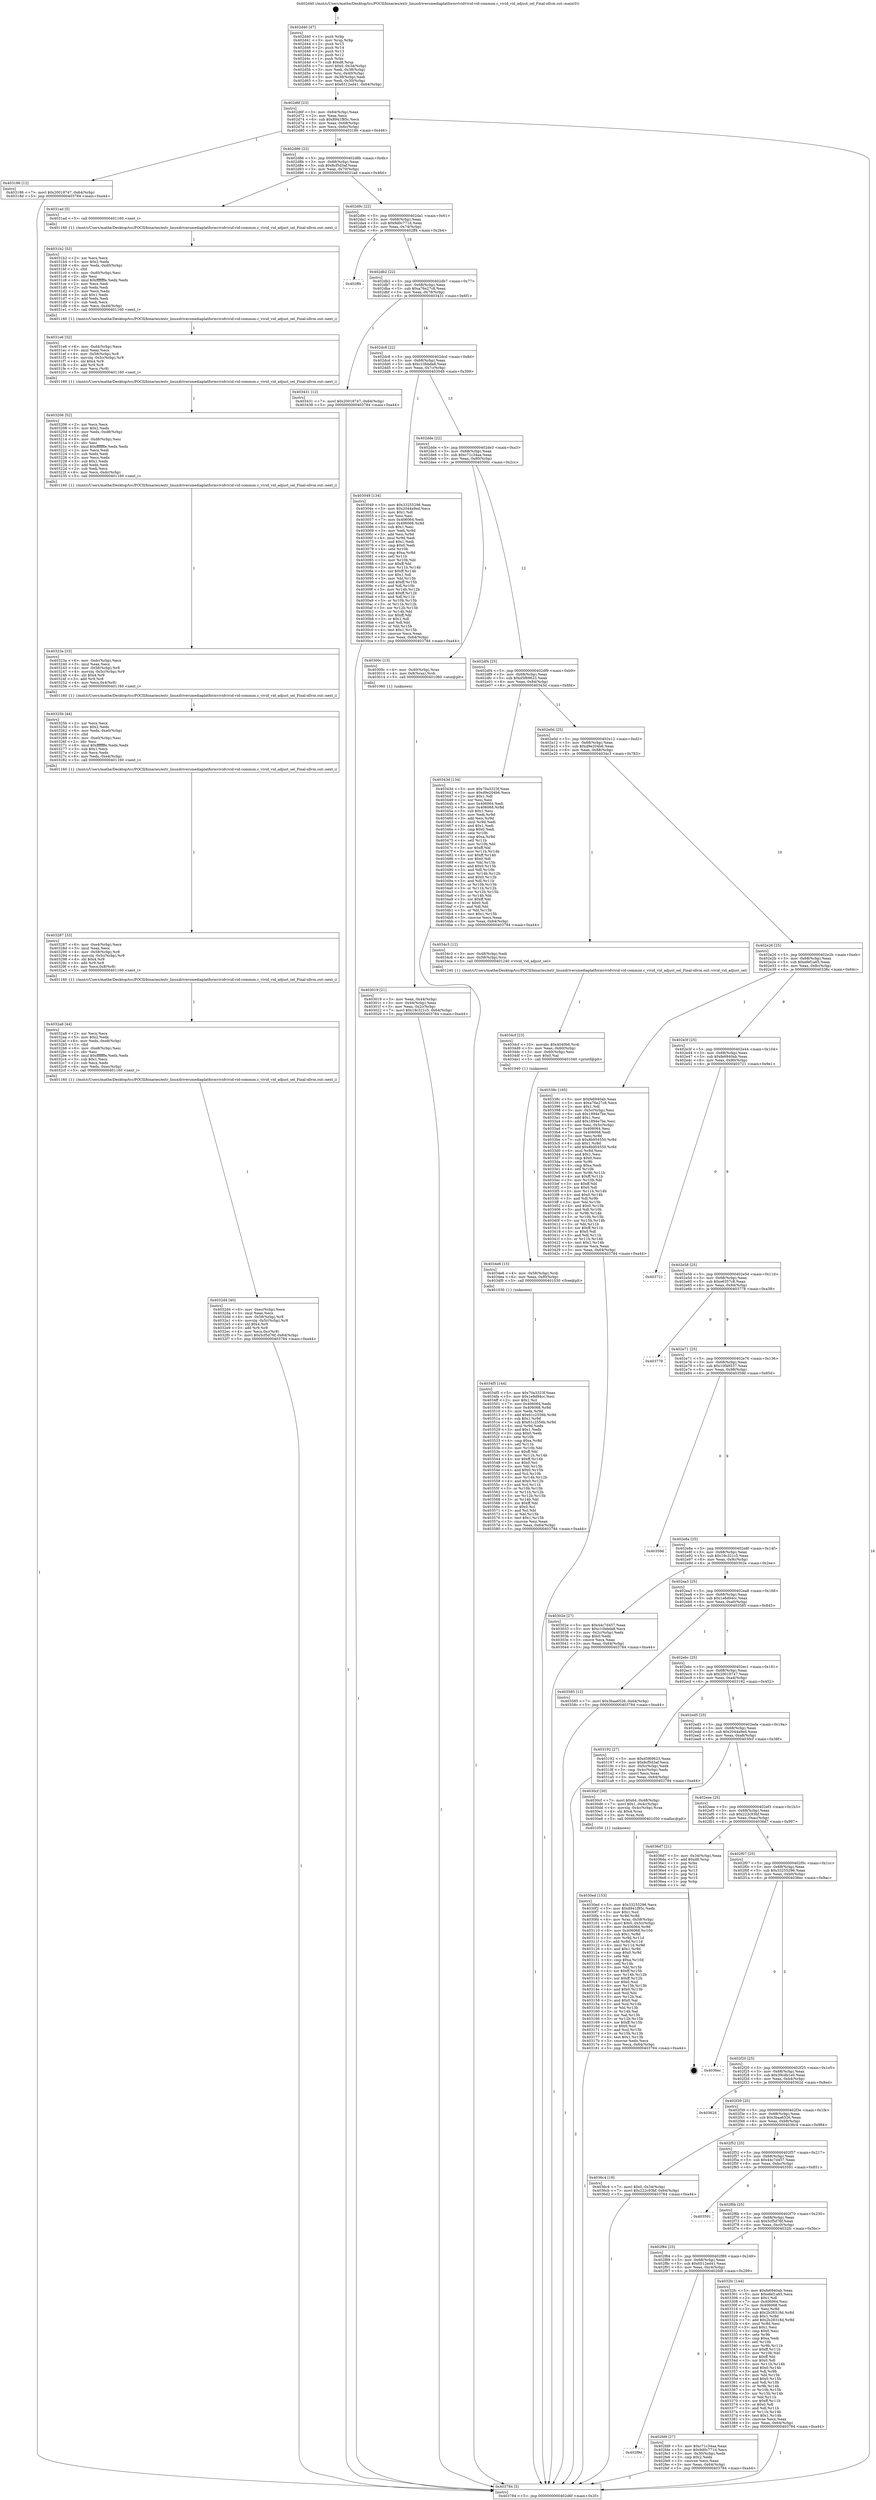 digraph "0x402d40" {
  label = "0x402d40 (/mnt/c/Users/mathe/Desktop/tcc/POCII/binaries/extr_linuxdriversmediaplatformvividvivid-vid-common.c_vivid_vid_adjust_sel_Final-ollvm.out::main(0))"
  labelloc = "t"
  node[shape=record]

  Entry [label="",width=0.3,height=0.3,shape=circle,fillcolor=black,style=filled]
  "0x402d6f" [label="{
     0x402d6f [23]\l
     | [instrs]\l
     &nbsp;&nbsp;0x402d6f \<+3\>: mov -0x64(%rbp),%eax\l
     &nbsp;&nbsp;0x402d72 \<+2\>: mov %eax,%ecx\l
     &nbsp;&nbsp;0x402d74 \<+6\>: sub $0x8941f85c,%ecx\l
     &nbsp;&nbsp;0x402d7a \<+3\>: mov %eax,-0x68(%rbp)\l
     &nbsp;&nbsp;0x402d7d \<+3\>: mov %ecx,-0x6c(%rbp)\l
     &nbsp;&nbsp;0x402d80 \<+6\>: je 0000000000403186 \<main+0x446\>\l
  }"]
  "0x403186" [label="{
     0x403186 [12]\l
     | [instrs]\l
     &nbsp;&nbsp;0x403186 \<+7\>: movl $0x20018747,-0x64(%rbp)\l
     &nbsp;&nbsp;0x40318d \<+5\>: jmp 0000000000403784 \<main+0xa44\>\l
  }"]
  "0x402d86" [label="{
     0x402d86 [22]\l
     | [instrs]\l
     &nbsp;&nbsp;0x402d86 \<+5\>: jmp 0000000000402d8b \<main+0x4b\>\l
     &nbsp;&nbsp;0x402d8b \<+3\>: mov -0x68(%rbp),%eax\l
     &nbsp;&nbsp;0x402d8e \<+5\>: sub $0x8cf5d3af,%eax\l
     &nbsp;&nbsp;0x402d93 \<+3\>: mov %eax,-0x70(%rbp)\l
     &nbsp;&nbsp;0x402d96 \<+6\>: je 00000000004031ad \<main+0x46d\>\l
  }"]
  Exit [label="",width=0.3,height=0.3,shape=circle,fillcolor=black,style=filled,peripheries=2]
  "0x4031ad" [label="{
     0x4031ad [5]\l
     | [instrs]\l
     &nbsp;&nbsp;0x4031ad \<+5\>: call 0000000000401160 \<next_i\>\l
     | [calls]\l
     &nbsp;&nbsp;0x401160 \{1\} (/mnt/c/Users/mathe/Desktop/tcc/POCII/binaries/extr_linuxdriversmediaplatformvividvivid-vid-common.c_vivid_vid_adjust_sel_Final-ollvm.out::next_i)\l
  }"]
  "0x402d9c" [label="{
     0x402d9c [22]\l
     | [instrs]\l
     &nbsp;&nbsp;0x402d9c \<+5\>: jmp 0000000000402da1 \<main+0x61\>\l
     &nbsp;&nbsp;0x402da1 \<+3\>: mov -0x68(%rbp),%eax\l
     &nbsp;&nbsp;0x402da4 \<+5\>: sub $0x9d0c771d,%eax\l
     &nbsp;&nbsp;0x402da9 \<+3\>: mov %eax,-0x74(%rbp)\l
     &nbsp;&nbsp;0x402dac \<+6\>: je 0000000000402ff4 \<main+0x2b4\>\l
  }"]
  "0x4034f5" [label="{
     0x4034f5 [144]\l
     | [instrs]\l
     &nbsp;&nbsp;0x4034f5 \<+5\>: mov $0x70a3323f,%eax\l
     &nbsp;&nbsp;0x4034fa \<+5\>: mov $0x1e8d94cc,%esi\l
     &nbsp;&nbsp;0x4034ff \<+2\>: mov $0x1,%cl\l
     &nbsp;&nbsp;0x403501 \<+7\>: mov 0x406064,%edx\l
     &nbsp;&nbsp;0x403508 \<+8\>: mov 0x406068,%r8d\l
     &nbsp;&nbsp;0x403510 \<+3\>: mov %edx,%r9d\l
     &nbsp;&nbsp;0x403513 \<+7\>: add $0x61c2556b,%r9d\l
     &nbsp;&nbsp;0x40351a \<+4\>: sub $0x1,%r9d\l
     &nbsp;&nbsp;0x40351e \<+7\>: sub $0x61c2556b,%r9d\l
     &nbsp;&nbsp;0x403525 \<+4\>: imul %r9d,%edx\l
     &nbsp;&nbsp;0x403529 \<+3\>: and $0x1,%edx\l
     &nbsp;&nbsp;0x40352c \<+3\>: cmp $0x0,%edx\l
     &nbsp;&nbsp;0x40352f \<+4\>: sete %r10b\l
     &nbsp;&nbsp;0x403533 \<+4\>: cmp $0xa,%r8d\l
     &nbsp;&nbsp;0x403537 \<+4\>: setl %r11b\l
     &nbsp;&nbsp;0x40353b \<+3\>: mov %r10b,%bl\l
     &nbsp;&nbsp;0x40353e \<+3\>: xor $0xff,%bl\l
     &nbsp;&nbsp;0x403541 \<+3\>: mov %r11b,%r14b\l
     &nbsp;&nbsp;0x403544 \<+4\>: xor $0xff,%r14b\l
     &nbsp;&nbsp;0x403548 \<+3\>: xor $0x0,%cl\l
     &nbsp;&nbsp;0x40354b \<+3\>: mov %bl,%r15b\l
     &nbsp;&nbsp;0x40354e \<+4\>: and $0x0,%r15b\l
     &nbsp;&nbsp;0x403552 \<+3\>: and %cl,%r10b\l
     &nbsp;&nbsp;0x403555 \<+3\>: mov %r14b,%r12b\l
     &nbsp;&nbsp;0x403558 \<+4\>: and $0x0,%r12b\l
     &nbsp;&nbsp;0x40355c \<+3\>: and %cl,%r11b\l
     &nbsp;&nbsp;0x40355f \<+3\>: or %r10b,%r15b\l
     &nbsp;&nbsp;0x403562 \<+3\>: or %r11b,%r12b\l
     &nbsp;&nbsp;0x403565 \<+3\>: xor %r12b,%r15b\l
     &nbsp;&nbsp;0x403568 \<+3\>: or %r14b,%bl\l
     &nbsp;&nbsp;0x40356b \<+3\>: xor $0xff,%bl\l
     &nbsp;&nbsp;0x40356e \<+3\>: or $0x0,%cl\l
     &nbsp;&nbsp;0x403571 \<+2\>: and %cl,%bl\l
     &nbsp;&nbsp;0x403573 \<+3\>: or %bl,%r15b\l
     &nbsp;&nbsp;0x403576 \<+4\>: test $0x1,%r15b\l
     &nbsp;&nbsp;0x40357a \<+3\>: cmovne %esi,%eax\l
     &nbsp;&nbsp;0x40357d \<+3\>: mov %eax,-0x64(%rbp)\l
     &nbsp;&nbsp;0x403580 \<+5\>: jmp 0000000000403784 \<main+0xa44\>\l
  }"]
  "0x402ff4" [label="{
     0x402ff4\l
  }", style=dashed]
  "0x402db2" [label="{
     0x402db2 [22]\l
     | [instrs]\l
     &nbsp;&nbsp;0x402db2 \<+5\>: jmp 0000000000402db7 \<main+0x77\>\l
     &nbsp;&nbsp;0x402db7 \<+3\>: mov -0x68(%rbp),%eax\l
     &nbsp;&nbsp;0x402dba \<+5\>: sub $0xa76e27c8,%eax\l
     &nbsp;&nbsp;0x402dbf \<+3\>: mov %eax,-0x78(%rbp)\l
     &nbsp;&nbsp;0x402dc2 \<+6\>: je 0000000000403431 \<main+0x6f1\>\l
  }"]
  "0x4034e6" [label="{
     0x4034e6 [15]\l
     | [instrs]\l
     &nbsp;&nbsp;0x4034e6 \<+4\>: mov -0x58(%rbp),%rdi\l
     &nbsp;&nbsp;0x4034ea \<+6\>: mov %eax,-0xf0(%rbp)\l
     &nbsp;&nbsp;0x4034f0 \<+5\>: call 0000000000401030 \<free@plt\>\l
     | [calls]\l
     &nbsp;&nbsp;0x401030 \{1\} (unknown)\l
  }"]
  "0x403431" [label="{
     0x403431 [12]\l
     | [instrs]\l
     &nbsp;&nbsp;0x403431 \<+7\>: movl $0x20018747,-0x64(%rbp)\l
     &nbsp;&nbsp;0x403438 \<+5\>: jmp 0000000000403784 \<main+0xa44\>\l
  }"]
  "0x402dc8" [label="{
     0x402dc8 [22]\l
     | [instrs]\l
     &nbsp;&nbsp;0x402dc8 \<+5\>: jmp 0000000000402dcd \<main+0x8d\>\l
     &nbsp;&nbsp;0x402dcd \<+3\>: mov -0x68(%rbp),%eax\l
     &nbsp;&nbsp;0x402dd0 \<+5\>: sub $0xc10bbda8,%eax\l
     &nbsp;&nbsp;0x402dd5 \<+3\>: mov %eax,-0x7c(%rbp)\l
     &nbsp;&nbsp;0x402dd8 \<+6\>: je 0000000000403049 \<main+0x309\>\l
  }"]
  "0x4034cf" [label="{
     0x4034cf [23]\l
     | [instrs]\l
     &nbsp;&nbsp;0x4034cf \<+10\>: movabs $0x4040b6,%rdi\l
     &nbsp;&nbsp;0x4034d9 \<+3\>: mov %eax,-0x60(%rbp)\l
     &nbsp;&nbsp;0x4034dc \<+3\>: mov -0x60(%rbp),%esi\l
     &nbsp;&nbsp;0x4034df \<+2\>: mov $0x0,%al\l
     &nbsp;&nbsp;0x4034e1 \<+5\>: call 0000000000401040 \<printf@plt\>\l
     | [calls]\l
     &nbsp;&nbsp;0x401040 \{1\} (unknown)\l
  }"]
  "0x403049" [label="{
     0x403049 [134]\l
     | [instrs]\l
     &nbsp;&nbsp;0x403049 \<+5\>: mov $0x33255296,%eax\l
     &nbsp;&nbsp;0x40304e \<+5\>: mov $0x2044a9ed,%ecx\l
     &nbsp;&nbsp;0x403053 \<+2\>: mov $0x1,%dl\l
     &nbsp;&nbsp;0x403055 \<+2\>: xor %esi,%esi\l
     &nbsp;&nbsp;0x403057 \<+7\>: mov 0x406064,%edi\l
     &nbsp;&nbsp;0x40305e \<+8\>: mov 0x406068,%r8d\l
     &nbsp;&nbsp;0x403066 \<+3\>: sub $0x1,%esi\l
     &nbsp;&nbsp;0x403069 \<+3\>: mov %edi,%r9d\l
     &nbsp;&nbsp;0x40306c \<+3\>: add %esi,%r9d\l
     &nbsp;&nbsp;0x40306f \<+4\>: imul %r9d,%edi\l
     &nbsp;&nbsp;0x403073 \<+3\>: and $0x1,%edi\l
     &nbsp;&nbsp;0x403076 \<+3\>: cmp $0x0,%edi\l
     &nbsp;&nbsp;0x403079 \<+4\>: sete %r10b\l
     &nbsp;&nbsp;0x40307d \<+4\>: cmp $0xa,%r8d\l
     &nbsp;&nbsp;0x403081 \<+4\>: setl %r11b\l
     &nbsp;&nbsp;0x403085 \<+3\>: mov %r10b,%bl\l
     &nbsp;&nbsp;0x403088 \<+3\>: xor $0xff,%bl\l
     &nbsp;&nbsp;0x40308b \<+3\>: mov %r11b,%r14b\l
     &nbsp;&nbsp;0x40308e \<+4\>: xor $0xff,%r14b\l
     &nbsp;&nbsp;0x403092 \<+3\>: xor $0x1,%dl\l
     &nbsp;&nbsp;0x403095 \<+3\>: mov %bl,%r15b\l
     &nbsp;&nbsp;0x403098 \<+4\>: and $0xff,%r15b\l
     &nbsp;&nbsp;0x40309c \<+3\>: and %dl,%r10b\l
     &nbsp;&nbsp;0x40309f \<+3\>: mov %r14b,%r12b\l
     &nbsp;&nbsp;0x4030a2 \<+4\>: and $0xff,%r12b\l
     &nbsp;&nbsp;0x4030a6 \<+3\>: and %dl,%r11b\l
     &nbsp;&nbsp;0x4030a9 \<+3\>: or %r10b,%r15b\l
     &nbsp;&nbsp;0x4030ac \<+3\>: or %r11b,%r12b\l
     &nbsp;&nbsp;0x4030af \<+3\>: xor %r12b,%r15b\l
     &nbsp;&nbsp;0x4030b2 \<+3\>: or %r14b,%bl\l
     &nbsp;&nbsp;0x4030b5 \<+3\>: xor $0xff,%bl\l
     &nbsp;&nbsp;0x4030b8 \<+3\>: or $0x1,%dl\l
     &nbsp;&nbsp;0x4030bb \<+2\>: and %dl,%bl\l
     &nbsp;&nbsp;0x4030bd \<+3\>: or %bl,%r15b\l
     &nbsp;&nbsp;0x4030c0 \<+4\>: test $0x1,%r15b\l
     &nbsp;&nbsp;0x4030c4 \<+3\>: cmovne %ecx,%eax\l
     &nbsp;&nbsp;0x4030c7 \<+3\>: mov %eax,-0x64(%rbp)\l
     &nbsp;&nbsp;0x4030ca \<+5\>: jmp 0000000000403784 \<main+0xa44\>\l
  }"]
  "0x402dde" [label="{
     0x402dde [22]\l
     | [instrs]\l
     &nbsp;&nbsp;0x402dde \<+5\>: jmp 0000000000402de3 \<main+0xa3\>\l
     &nbsp;&nbsp;0x402de3 \<+3\>: mov -0x68(%rbp),%eax\l
     &nbsp;&nbsp;0x402de6 \<+5\>: sub $0xc71c34aa,%eax\l
     &nbsp;&nbsp;0x402deb \<+3\>: mov %eax,-0x80(%rbp)\l
     &nbsp;&nbsp;0x402dee \<+6\>: je 000000000040300c \<main+0x2cc\>\l
  }"]
  "0x4032d4" [label="{
     0x4032d4 [40]\l
     | [instrs]\l
     &nbsp;&nbsp;0x4032d4 \<+6\>: mov -0xec(%rbp),%ecx\l
     &nbsp;&nbsp;0x4032da \<+3\>: imul %eax,%ecx\l
     &nbsp;&nbsp;0x4032dd \<+4\>: mov -0x58(%rbp),%r8\l
     &nbsp;&nbsp;0x4032e1 \<+4\>: movslq -0x5c(%rbp),%r9\l
     &nbsp;&nbsp;0x4032e5 \<+4\>: shl $0x4,%r9\l
     &nbsp;&nbsp;0x4032e9 \<+3\>: add %r9,%r8\l
     &nbsp;&nbsp;0x4032ec \<+4\>: mov %ecx,0xc(%r8)\l
     &nbsp;&nbsp;0x4032f0 \<+7\>: movl $0x5cf5d76f,-0x64(%rbp)\l
     &nbsp;&nbsp;0x4032f7 \<+5\>: jmp 0000000000403784 \<main+0xa44\>\l
  }"]
  "0x40300c" [label="{
     0x40300c [13]\l
     | [instrs]\l
     &nbsp;&nbsp;0x40300c \<+4\>: mov -0x40(%rbp),%rax\l
     &nbsp;&nbsp;0x403010 \<+4\>: mov 0x8(%rax),%rdi\l
     &nbsp;&nbsp;0x403014 \<+5\>: call 0000000000401060 \<atoi@plt\>\l
     | [calls]\l
     &nbsp;&nbsp;0x401060 \{1\} (unknown)\l
  }"]
  "0x402df4" [label="{
     0x402df4 [25]\l
     | [instrs]\l
     &nbsp;&nbsp;0x402df4 \<+5\>: jmp 0000000000402df9 \<main+0xb9\>\l
     &nbsp;&nbsp;0x402df9 \<+3\>: mov -0x68(%rbp),%eax\l
     &nbsp;&nbsp;0x402dfc \<+5\>: sub $0xd5f69623,%eax\l
     &nbsp;&nbsp;0x402e01 \<+6\>: mov %eax,-0x84(%rbp)\l
     &nbsp;&nbsp;0x402e07 \<+6\>: je 000000000040343d \<main+0x6fd\>\l
  }"]
  "0x4032a8" [label="{
     0x4032a8 [44]\l
     | [instrs]\l
     &nbsp;&nbsp;0x4032a8 \<+2\>: xor %ecx,%ecx\l
     &nbsp;&nbsp;0x4032aa \<+5\>: mov $0x2,%edx\l
     &nbsp;&nbsp;0x4032af \<+6\>: mov %edx,-0xe8(%rbp)\l
     &nbsp;&nbsp;0x4032b5 \<+1\>: cltd\l
     &nbsp;&nbsp;0x4032b6 \<+6\>: mov -0xe8(%rbp),%esi\l
     &nbsp;&nbsp;0x4032bc \<+2\>: idiv %esi\l
     &nbsp;&nbsp;0x4032be \<+6\>: imul $0xfffffffe,%edx,%edx\l
     &nbsp;&nbsp;0x4032c4 \<+3\>: sub $0x1,%ecx\l
     &nbsp;&nbsp;0x4032c7 \<+2\>: sub %ecx,%edx\l
     &nbsp;&nbsp;0x4032c9 \<+6\>: mov %edx,-0xec(%rbp)\l
     &nbsp;&nbsp;0x4032cf \<+5\>: call 0000000000401160 \<next_i\>\l
     | [calls]\l
     &nbsp;&nbsp;0x401160 \{1\} (/mnt/c/Users/mathe/Desktop/tcc/POCII/binaries/extr_linuxdriversmediaplatformvividvivid-vid-common.c_vivid_vid_adjust_sel_Final-ollvm.out::next_i)\l
  }"]
  "0x40343d" [label="{
     0x40343d [134]\l
     | [instrs]\l
     &nbsp;&nbsp;0x40343d \<+5\>: mov $0x70a3323f,%eax\l
     &nbsp;&nbsp;0x403442 \<+5\>: mov $0xd9e204b6,%ecx\l
     &nbsp;&nbsp;0x403447 \<+2\>: mov $0x1,%dl\l
     &nbsp;&nbsp;0x403449 \<+2\>: xor %esi,%esi\l
     &nbsp;&nbsp;0x40344b \<+7\>: mov 0x406064,%edi\l
     &nbsp;&nbsp;0x403452 \<+8\>: mov 0x406068,%r8d\l
     &nbsp;&nbsp;0x40345a \<+3\>: sub $0x1,%esi\l
     &nbsp;&nbsp;0x40345d \<+3\>: mov %edi,%r9d\l
     &nbsp;&nbsp;0x403460 \<+3\>: add %esi,%r9d\l
     &nbsp;&nbsp;0x403463 \<+4\>: imul %r9d,%edi\l
     &nbsp;&nbsp;0x403467 \<+3\>: and $0x1,%edi\l
     &nbsp;&nbsp;0x40346a \<+3\>: cmp $0x0,%edi\l
     &nbsp;&nbsp;0x40346d \<+4\>: sete %r10b\l
     &nbsp;&nbsp;0x403471 \<+4\>: cmp $0xa,%r8d\l
     &nbsp;&nbsp;0x403475 \<+4\>: setl %r11b\l
     &nbsp;&nbsp;0x403479 \<+3\>: mov %r10b,%bl\l
     &nbsp;&nbsp;0x40347c \<+3\>: xor $0xff,%bl\l
     &nbsp;&nbsp;0x40347f \<+3\>: mov %r11b,%r14b\l
     &nbsp;&nbsp;0x403482 \<+4\>: xor $0xff,%r14b\l
     &nbsp;&nbsp;0x403486 \<+3\>: xor $0x0,%dl\l
     &nbsp;&nbsp;0x403489 \<+3\>: mov %bl,%r15b\l
     &nbsp;&nbsp;0x40348c \<+4\>: and $0x0,%r15b\l
     &nbsp;&nbsp;0x403490 \<+3\>: and %dl,%r10b\l
     &nbsp;&nbsp;0x403493 \<+3\>: mov %r14b,%r12b\l
     &nbsp;&nbsp;0x403496 \<+4\>: and $0x0,%r12b\l
     &nbsp;&nbsp;0x40349a \<+3\>: and %dl,%r11b\l
     &nbsp;&nbsp;0x40349d \<+3\>: or %r10b,%r15b\l
     &nbsp;&nbsp;0x4034a0 \<+3\>: or %r11b,%r12b\l
     &nbsp;&nbsp;0x4034a3 \<+3\>: xor %r12b,%r15b\l
     &nbsp;&nbsp;0x4034a6 \<+3\>: or %r14b,%bl\l
     &nbsp;&nbsp;0x4034a9 \<+3\>: xor $0xff,%bl\l
     &nbsp;&nbsp;0x4034ac \<+3\>: or $0x0,%dl\l
     &nbsp;&nbsp;0x4034af \<+2\>: and %dl,%bl\l
     &nbsp;&nbsp;0x4034b1 \<+3\>: or %bl,%r15b\l
     &nbsp;&nbsp;0x4034b4 \<+4\>: test $0x1,%r15b\l
     &nbsp;&nbsp;0x4034b8 \<+3\>: cmovne %ecx,%eax\l
     &nbsp;&nbsp;0x4034bb \<+3\>: mov %eax,-0x64(%rbp)\l
     &nbsp;&nbsp;0x4034be \<+5\>: jmp 0000000000403784 \<main+0xa44\>\l
  }"]
  "0x402e0d" [label="{
     0x402e0d [25]\l
     | [instrs]\l
     &nbsp;&nbsp;0x402e0d \<+5\>: jmp 0000000000402e12 \<main+0xd2\>\l
     &nbsp;&nbsp;0x402e12 \<+3\>: mov -0x68(%rbp),%eax\l
     &nbsp;&nbsp;0x402e15 \<+5\>: sub $0xd9e204b6,%eax\l
     &nbsp;&nbsp;0x402e1a \<+6\>: mov %eax,-0x88(%rbp)\l
     &nbsp;&nbsp;0x402e20 \<+6\>: je 00000000004034c3 \<main+0x783\>\l
  }"]
  "0x403287" [label="{
     0x403287 [33]\l
     | [instrs]\l
     &nbsp;&nbsp;0x403287 \<+6\>: mov -0xe4(%rbp),%ecx\l
     &nbsp;&nbsp;0x40328d \<+3\>: imul %eax,%ecx\l
     &nbsp;&nbsp;0x403290 \<+4\>: mov -0x58(%rbp),%r8\l
     &nbsp;&nbsp;0x403294 \<+4\>: movslq -0x5c(%rbp),%r9\l
     &nbsp;&nbsp;0x403298 \<+4\>: shl $0x4,%r9\l
     &nbsp;&nbsp;0x40329c \<+3\>: add %r9,%r8\l
     &nbsp;&nbsp;0x40329f \<+4\>: mov %ecx,0x8(%r8)\l
     &nbsp;&nbsp;0x4032a3 \<+5\>: call 0000000000401160 \<next_i\>\l
     | [calls]\l
     &nbsp;&nbsp;0x401160 \{1\} (/mnt/c/Users/mathe/Desktop/tcc/POCII/binaries/extr_linuxdriversmediaplatformvividvivid-vid-common.c_vivid_vid_adjust_sel_Final-ollvm.out::next_i)\l
  }"]
  "0x4034c3" [label="{
     0x4034c3 [12]\l
     | [instrs]\l
     &nbsp;&nbsp;0x4034c3 \<+3\>: mov -0x48(%rbp),%edi\l
     &nbsp;&nbsp;0x4034c6 \<+4\>: mov -0x58(%rbp),%rsi\l
     &nbsp;&nbsp;0x4034ca \<+5\>: call 0000000000401240 \<vivid_vid_adjust_sel\>\l
     | [calls]\l
     &nbsp;&nbsp;0x401240 \{1\} (/mnt/c/Users/mathe/Desktop/tcc/POCII/binaries/extr_linuxdriversmediaplatformvividvivid-vid-common.c_vivid_vid_adjust_sel_Final-ollvm.out::vivid_vid_adjust_sel)\l
  }"]
  "0x402e26" [label="{
     0x402e26 [25]\l
     | [instrs]\l
     &nbsp;&nbsp;0x402e26 \<+5\>: jmp 0000000000402e2b \<main+0xeb\>\l
     &nbsp;&nbsp;0x402e2b \<+3\>: mov -0x68(%rbp),%eax\l
     &nbsp;&nbsp;0x402e2e \<+5\>: sub $0xefef1a65,%eax\l
     &nbsp;&nbsp;0x402e33 \<+6\>: mov %eax,-0x8c(%rbp)\l
     &nbsp;&nbsp;0x402e39 \<+6\>: je 000000000040338c \<main+0x64c\>\l
  }"]
  "0x40325b" [label="{
     0x40325b [44]\l
     | [instrs]\l
     &nbsp;&nbsp;0x40325b \<+2\>: xor %ecx,%ecx\l
     &nbsp;&nbsp;0x40325d \<+5\>: mov $0x2,%edx\l
     &nbsp;&nbsp;0x403262 \<+6\>: mov %edx,-0xe0(%rbp)\l
     &nbsp;&nbsp;0x403268 \<+1\>: cltd\l
     &nbsp;&nbsp;0x403269 \<+6\>: mov -0xe0(%rbp),%esi\l
     &nbsp;&nbsp;0x40326f \<+2\>: idiv %esi\l
     &nbsp;&nbsp;0x403271 \<+6\>: imul $0xfffffffe,%edx,%edx\l
     &nbsp;&nbsp;0x403277 \<+3\>: sub $0x1,%ecx\l
     &nbsp;&nbsp;0x40327a \<+2\>: sub %ecx,%edx\l
     &nbsp;&nbsp;0x40327c \<+6\>: mov %edx,-0xe4(%rbp)\l
     &nbsp;&nbsp;0x403282 \<+5\>: call 0000000000401160 \<next_i\>\l
     | [calls]\l
     &nbsp;&nbsp;0x401160 \{1\} (/mnt/c/Users/mathe/Desktop/tcc/POCII/binaries/extr_linuxdriversmediaplatformvividvivid-vid-common.c_vivid_vid_adjust_sel_Final-ollvm.out::next_i)\l
  }"]
  "0x40338c" [label="{
     0x40338c [165]\l
     | [instrs]\l
     &nbsp;&nbsp;0x40338c \<+5\>: mov $0xfe6940ab,%eax\l
     &nbsp;&nbsp;0x403391 \<+5\>: mov $0xa76e27c8,%ecx\l
     &nbsp;&nbsp;0x403396 \<+2\>: mov $0x1,%dl\l
     &nbsp;&nbsp;0x403398 \<+3\>: mov -0x5c(%rbp),%esi\l
     &nbsp;&nbsp;0x40339b \<+6\>: sub $0x1894e7be,%esi\l
     &nbsp;&nbsp;0x4033a1 \<+3\>: add $0x1,%esi\l
     &nbsp;&nbsp;0x4033a4 \<+6\>: add $0x1894e7be,%esi\l
     &nbsp;&nbsp;0x4033aa \<+3\>: mov %esi,-0x5c(%rbp)\l
     &nbsp;&nbsp;0x4033ad \<+7\>: mov 0x406064,%esi\l
     &nbsp;&nbsp;0x4033b4 \<+7\>: mov 0x406068,%edi\l
     &nbsp;&nbsp;0x4033bb \<+3\>: mov %esi,%r8d\l
     &nbsp;&nbsp;0x4033be \<+7\>: sub $0x8b954550,%r8d\l
     &nbsp;&nbsp;0x4033c5 \<+4\>: sub $0x1,%r8d\l
     &nbsp;&nbsp;0x4033c9 \<+7\>: add $0x8b954550,%r8d\l
     &nbsp;&nbsp;0x4033d0 \<+4\>: imul %r8d,%esi\l
     &nbsp;&nbsp;0x4033d4 \<+3\>: and $0x1,%esi\l
     &nbsp;&nbsp;0x4033d7 \<+3\>: cmp $0x0,%esi\l
     &nbsp;&nbsp;0x4033da \<+4\>: sete %r9b\l
     &nbsp;&nbsp;0x4033de \<+3\>: cmp $0xa,%edi\l
     &nbsp;&nbsp;0x4033e1 \<+4\>: setl %r10b\l
     &nbsp;&nbsp;0x4033e5 \<+3\>: mov %r9b,%r11b\l
     &nbsp;&nbsp;0x4033e8 \<+4\>: xor $0xff,%r11b\l
     &nbsp;&nbsp;0x4033ec \<+3\>: mov %r10b,%bl\l
     &nbsp;&nbsp;0x4033ef \<+3\>: xor $0xff,%bl\l
     &nbsp;&nbsp;0x4033f2 \<+3\>: xor $0x0,%dl\l
     &nbsp;&nbsp;0x4033f5 \<+3\>: mov %r11b,%r14b\l
     &nbsp;&nbsp;0x4033f8 \<+4\>: and $0x0,%r14b\l
     &nbsp;&nbsp;0x4033fc \<+3\>: and %dl,%r9b\l
     &nbsp;&nbsp;0x4033ff \<+3\>: mov %bl,%r15b\l
     &nbsp;&nbsp;0x403402 \<+4\>: and $0x0,%r15b\l
     &nbsp;&nbsp;0x403406 \<+3\>: and %dl,%r10b\l
     &nbsp;&nbsp;0x403409 \<+3\>: or %r9b,%r14b\l
     &nbsp;&nbsp;0x40340c \<+3\>: or %r10b,%r15b\l
     &nbsp;&nbsp;0x40340f \<+3\>: xor %r15b,%r14b\l
     &nbsp;&nbsp;0x403412 \<+3\>: or %bl,%r11b\l
     &nbsp;&nbsp;0x403415 \<+4\>: xor $0xff,%r11b\l
     &nbsp;&nbsp;0x403419 \<+3\>: or $0x0,%dl\l
     &nbsp;&nbsp;0x40341c \<+3\>: and %dl,%r11b\l
     &nbsp;&nbsp;0x40341f \<+3\>: or %r11b,%r14b\l
     &nbsp;&nbsp;0x403422 \<+4\>: test $0x1,%r14b\l
     &nbsp;&nbsp;0x403426 \<+3\>: cmovne %ecx,%eax\l
     &nbsp;&nbsp;0x403429 \<+3\>: mov %eax,-0x64(%rbp)\l
     &nbsp;&nbsp;0x40342c \<+5\>: jmp 0000000000403784 \<main+0xa44\>\l
  }"]
  "0x402e3f" [label="{
     0x402e3f [25]\l
     | [instrs]\l
     &nbsp;&nbsp;0x402e3f \<+5\>: jmp 0000000000402e44 \<main+0x104\>\l
     &nbsp;&nbsp;0x402e44 \<+3\>: mov -0x68(%rbp),%eax\l
     &nbsp;&nbsp;0x402e47 \<+5\>: sub $0xfe6940ab,%eax\l
     &nbsp;&nbsp;0x402e4c \<+6\>: mov %eax,-0x90(%rbp)\l
     &nbsp;&nbsp;0x402e52 \<+6\>: je 0000000000403721 \<main+0x9e1\>\l
  }"]
  "0x40323a" [label="{
     0x40323a [33]\l
     | [instrs]\l
     &nbsp;&nbsp;0x40323a \<+6\>: mov -0xdc(%rbp),%ecx\l
     &nbsp;&nbsp;0x403240 \<+3\>: imul %eax,%ecx\l
     &nbsp;&nbsp;0x403243 \<+4\>: mov -0x58(%rbp),%r8\l
     &nbsp;&nbsp;0x403247 \<+4\>: movslq -0x5c(%rbp),%r9\l
     &nbsp;&nbsp;0x40324b \<+4\>: shl $0x4,%r9\l
     &nbsp;&nbsp;0x40324f \<+3\>: add %r9,%r8\l
     &nbsp;&nbsp;0x403252 \<+4\>: mov %ecx,0x4(%r8)\l
     &nbsp;&nbsp;0x403256 \<+5\>: call 0000000000401160 \<next_i\>\l
     | [calls]\l
     &nbsp;&nbsp;0x401160 \{1\} (/mnt/c/Users/mathe/Desktop/tcc/POCII/binaries/extr_linuxdriversmediaplatformvividvivid-vid-common.c_vivid_vid_adjust_sel_Final-ollvm.out::next_i)\l
  }"]
  "0x403721" [label="{
     0x403721\l
  }", style=dashed]
  "0x402e58" [label="{
     0x402e58 [25]\l
     | [instrs]\l
     &nbsp;&nbsp;0x402e58 \<+5\>: jmp 0000000000402e5d \<main+0x11d\>\l
     &nbsp;&nbsp;0x402e5d \<+3\>: mov -0x68(%rbp),%eax\l
     &nbsp;&nbsp;0x402e60 \<+5\>: sub $0xe6357c8,%eax\l
     &nbsp;&nbsp;0x402e65 \<+6\>: mov %eax,-0x94(%rbp)\l
     &nbsp;&nbsp;0x402e6b \<+6\>: je 0000000000403778 \<main+0xa38\>\l
  }"]
  "0x403206" [label="{
     0x403206 [52]\l
     | [instrs]\l
     &nbsp;&nbsp;0x403206 \<+2\>: xor %ecx,%ecx\l
     &nbsp;&nbsp;0x403208 \<+5\>: mov $0x2,%edx\l
     &nbsp;&nbsp;0x40320d \<+6\>: mov %edx,-0xd8(%rbp)\l
     &nbsp;&nbsp;0x403213 \<+1\>: cltd\l
     &nbsp;&nbsp;0x403214 \<+6\>: mov -0xd8(%rbp),%esi\l
     &nbsp;&nbsp;0x40321a \<+2\>: idiv %esi\l
     &nbsp;&nbsp;0x40321c \<+6\>: imul $0xfffffffe,%edx,%edx\l
     &nbsp;&nbsp;0x403222 \<+2\>: mov %ecx,%edi\l
     &nbsp;&nbsp;0x403224 \<+2\>: sub %edx,%edi\l
     &nbsp;&nbsp;0x403226 \<+2\>: mov %ecx,%edx\l
     &nbsp;&nbsp;0x403228 \<+3\>: sub $0x1,%edx\l
     &nbsp;&nbsp;0x40322b \<+2\>: add %edx,%edi\l
     &nbsp;&nbsp;0x40322d \<+2\>: sub %edi,%ecx\l
     &nbsp;&nbsp;0x40322f \<+6\>: mov %ecx,-0xdc(%rbp)\l
     &nbsp;&nbsp;0x403235 \<+5\>: call 0000000000401160 \<next_i\>\l
     | [calls]\l
     &nbsp;&nbsp;0x401160 \{1\} (/mnt/c/Users/mathe/Desktop/tcc/POCII/binaries/extr_linuxdriversmediaplatformvividvivid-vid-common.c_vivid_vid_adjust_sel_Final-ollvm.out::next_i)\l
  }"]
  "0x403778" [label="{
     0x403778\l
  }", style=dashed]
  "0x402e71" [label="{
     0x402e71 [25]\l
     | [instrs]\l
     &nbsp;&nbsp;0x402e71 \<+5\>: jmp 0000000000402e76 \<main+0x136\>\l
     &nbsp;&nbsp;0x402e76 \<+3\>: mov -0x68(%rbp),%eax\l
     &nbsp;&nbsp;0x402e79 \<+5\>: sub $0x10f48537,%eax\l
     &nbsp;&nbsp;0x402e7e \<+6\>: mov %eax,-0x98(%rbp)\l
     &nbsp;&nbsp;0x402e84 \<+6\>: je 000000000040359d \<main+0x85d\>\l
  }"]
  "0x4031e6" [label="{
     0x4031e6 [32]\l
     | [instrs]\l
     &nbsp;&nbsp;0x4031e6 \<+6\>: mov -0xd4(%rbp),%ecx\l
     &nbsp;&nbsp;0x4031ec \<+3\>: imul %eax,%ecx\l
     &nbsp;&nbsp;0x4031ef \<+4\>: mov -0x58(%rbp),%r8\l
     &nbsp;&nbsp;0x4031f3 \<+4\>: movslq -0x5c(%rbp),%r9\l
     &nbsp;&nbsp;0x4031f7 \<+4\>: shl $0x4,%r9\l
     &nbsp;&nbsp;0x4031fb \<+3\>: add %r9,%r8\l
     &nbsp;&nbsp;0x4031fe \<+3\>: mov %ecx,(%r8)\l
     &nbsp;&nbsp;0x403201 \<+5\>: call 0000000000401160 \<next_i\>\l
     | [calls]\l
     &nbsp;&nbsp;0x401160 \{1\} (/mnt/c/Users/mathe/Desktop/tcc/POCII/binaries/extr_linuxdriversmediaplatformvividvivid-vid-common.c_vivid_vid_adjust_sel_Final-ollvm.out::next_i)\l
  }"]
  "0x40359d" [label="{
     0x40359d\l
  }", style=dashed]
  "0x402e8a" [label="{
     0x402e8a [25]\l
     | [instrs]\l
     &nbsp;&nbsp;0x402e8a \<+5\>: jmp 0000000000402e8f \<main+0x14f\>\l
     &nbsp;&nbsp;0x402e8f \<+3\>: mov -0x68(%rbp),%eax\l
     &nbsp;&nbsp;0x402e92 \<+5\>: sub $0x19c321c5,%eax\l
     &nbsp;&nbsp;0x402e97 \<+6\>: mov %eax,-0x9c(%rbp)\l
     &nbsp;&nbsp;0x402e9d \<+6\>: je 000000000040302e \<main+0x2ee\>\l
  }"]
  "0x4031b2" [label="{
     0x4031b2 [52]\l
     | [instrs]\l
     &nbsp;&nbsp;0x4031b2 \<+2\>: xor %ecx,%ecx\l
     &nbsp;&nbsp;0x4031b4 \<+5\>: mov $0x2,%edx\l
     &nbsp;&nbsp;0x4031b9 \<+6\>: mov %edx,-0xd0(%rbp)\l
     &nbsp;&nbsp;0x4031bf \<+1\>: cltd\l
     &nbsp;&nbsp;0x4031c0 \<+6\>: mov -0xd0(%rbp),%esi\l
     &nbsp;&nbsp;0x4031c6 \<+2\>: idiv %esi\l
     &nbsp;&nbsp;0x4031c8 \<+6\>: imul $0xfffffffe,%edx,%edx\l
     &nbsp;&nbsp;0x4031ce \<+2\>: mov %ecx,%edi\l
     &nbsp;&nbsp;0x4031d0 \<+2\>: sub %edx,%edi\l
     &nbsp;&nbsp;0x4031d2 \<+2\>: mov %ecx,%edx\l
     &nbsp;&nbsp;0x4031d4 \<+3\>: sub $0x1,%edx\l
     &nbsp;&nbsp;0x4031d7 \<+2\>: add %edx,%edi\l
     &nbsp;&nbsp;0x4031d9 \<+2\>: sub %edi,%ecx\l
     &nbsp;&nbsp;0x4031db \<+6\>: mov %ecx,-0xd4(%rbp)\l
     &nbsp;&nbsp;0x4031e1 \<+5\>: call 0000000000401160 \<next_i\>\l
     | [calls]\l
     &nbsp;&nbsp;0x401160 \{1\} (/mnt/c/Users/mathe/Desktop/tcc/POCII/binaries/extr_linuxdriversmediaplatformvividvivid-vid-common.c_vivid_vid_adjust_sel_Final-ollvm.out::next_i)\l
  }"]
  "0x40302e" [label="{
     0x40302e [27]\l
     | [instrs]\l
     &nbsp;&nbsp;0x40302e \<+5\>: mov $0x44c7d457,%eax\l
     &nbsp;&nbsp;0x403033 \<+5\>: mov $0xc10bbda8,%ecx\l
     &nbsp;&nbsp;0x403038 \<+3\>: mov -0x2c(%rbp),%edx\l
     &nbsp;&nbsp;0x40303b \<+3\>: cmp $0x0,%edx\l
     &nbsp;&nbsp;0x40303e \<+3\>: cmove %ecx,%eax\l
     &nbsp;&nbsp;0x403041 \<+3\>: mov %eax,-0x64(%rbp)\l
     &nbsp;&nbsp;0x403044 \<+5\>: jmp 0000000000403784 \<main+0xa44\>\l
  }"]
  "0x402ea3" [label="{
     0x402ea3 [25]\l
     | [instrs]\l
     &nbsp;&nbsp;0x402ea3 \<+5\>: jmp 0000000000402ea8 \<main+0x168\>\l
     &nbsp;&nbsp;0x402ea8 \<+3\>: mov -0x68(%rbp),%eax\l
     &nbsp;&nbsp;0x402eab \<+5\>: sub $0x1e8d94cc,%eax\l
     &nbsp;&nbsp;0x402eb0 \<+6\>: mov %eax,-0xa0(%rbp)\l
     &nbsp;&nbsp;0x402eb6 \<+6\>: je 0000000000403585 \<main+0x845\>\l
  }"]
  "0x4030ed" [label="{
     0x4030ed [153]\l
     | [instrs]\l
     &nbsp;&nbsp;0x4030ed \<+5\>: mov $0x33255296,%ecx\l
     &nbsp;&nbsp;0x4030f2 \<+5\>: mov $0x8941f85c,%edx\l
     &nbsp;&nbsp;0x4030f7 \<+3\>: mov $0x1,%sil\l
     &nbsp;&nbsp;0x4030fa \<+3\>: xor %r8d,%r8d\l
     &nbsp;&nbsp;0x4030fd \<+4\>: mov %rax,-0x58(%rbp)\l
     &nbsp;&nbsp;0x403101 \<+7\>: movl $0x0,-0x5c(%rbp)\l
     &nbsp;&nbsp;0x403108 \<+8\>: mov 0x406064,%r9d\l
     &nbsp;&nbsp;0x403110 \<+8\>: mov 0x406068,%r10d\l
     &nbsp;&nbsp;0x403118 \<+4\>: sub $0x1,%r8d\l
     &nbsp;&nbsp;0x40311c \<+3\>: mov %r9d,%r11d\l
     &nbsp;&nbsp;0x40311f \<+3\>: add %r8d,%r11d\l
     &nbsp;&nbsp;0x403122 \<+4\>: imul %r11d,%r9d\l
     &nbsp;&nbsp;0x403126 \<+4\>: and $0x1,%r9d\l
     &nbsp;&nbsp;0x40312a \<+4\>: cmp $0x0,%r9d\l
     &nbsp;&nbsp;0x40312e \<+3\>: sete %bl\l
     &nbsp;&nbsp;0x403131 \<+4\>: cmp $0xa,%r10d\l
     &nbsp;&nbsp;0x403135 \<+4\>: setl %r14b\l
     &nbsp;&nbsp;0x403139 \<+3\>: mov %bl,%r15b\l
     &nbsp;&nbsp;0x40313c \<+4\>: xor $0xff,%r15b\l
     &nbsp;&nbsp;0x403140 \<+3\>: mov %r14b,%r12b\l
     &nbsp;&nbsp;0x403143 \<+4\>: xor $0xff,%r12b\l
     &nbsp;&nbsp;0x403147 \<+4\>: xor $0x0,%sil\l
     &nbsp;&nbsp;0x40314b \<+3\>: mov %r15b,%r13b\l
     &nbsp;&nbsp;0x40314e \<+4\>: and $0x0,%r13b\l
     &nbsp;&nbsp;0x403152 \<+3\>: and %sil,%bl\l
     &nbsp;&nbsp;0x403155 \<+3\>: mov %r12b,%al\l
     &nbsp;&nbsp;0x403158 \<+2\>: and $0x0,%al\l
     &nbsp;&nbsp;0x40315a \<+3\>: and %sil,%r14b\l
     &nbsp;&nbsp;0x40315d \<+3\>: or %bl,%r13b\l
     &nbsp;&nbsp;0x403160 \<+3\>: or %r14b,%al\l
     &nbsp;&nbsp;0x403163 \<+3\>: xor %al,%r13b\l
     &nbsp;&nbsp;0x403166 \<+3\>: or %r12b,%r15b\l
     &nbsp;&nbsp;0x403169 \<+4\>: xor $0xff,%r15b\l
     &nbsp;&nbsp;0x40316d \<+4\>: or $0x0,%sil\l
     &nbsp;&nbsp;0x403171 \<+3\>: and %sil,%r15b\l
     &nbsp;&nbsp;0x403174 \<+3\>: or %r15b,%r13b\l
     &nbsp;&nbsp;0x403177 \<+4\>: test $0x1,%r13b\l
     &nbsp;&nbsp;0x40317b \<+3\>: cmovne %edx,%ecx\l
     &nbsp;&nbsp;0x40317e \<+3\>: mov %ecx,-0x64(%rbp)\l
     &nbsp;&nbsp;0x403181 \<+5\>: jmp 0000000000403784 \<main+0xa44\>\l
  }"]
  "0x403585" [label="{
     0x403585 [12]\l
     | [instrs]\l
     &nbsp;&nbsp;0x403585 \<+7\>: movl $0x3baa6526,-0x64(%rbp)\l
     &nbsp;&nbsp;0x40358c \<+5\>: jmp 0000000000403784 \<main+0xa44\>\l
  }"]
  "0x402ebc" [label="{
     0x402ebc [25]\l
     | [instrs]\l
     &nbsp;&nbsp;0x402ebc \<+5\>: jmp 0000000000402ec1 \<main+0x181\>\l
     &nbsp;&nbsp;0x402ec1 \<+3\>: mov -0x68(%rbp),%eax\l
     &nbsp;&nbsp;0x402ec4 \<+5\>: sub $0x20018747,%eax\l
     &nbsp;&nbsp;0x402ec9 \<+6\>: mov %eax,-0xa4(%rbp)\l
     &nbsp;&nbsp;0x402ecf \<+6\>: je 0000000000403192 \<main+0x452\>\l
  }"]
  "0x403019" [label="{
     0x403019 [21]\l
     | [instrs]\l
     &nbsp;&nbsp;0x403019 \<+3\>: mov %eax,-0x44(%rbp)\l
     &nbsp;&nbsp;0x40301c \<+3\>: mov -0x44(%rbp),%eax\l
     &nbsp;&nbsp;0x40301f \<+3\>: mov %eax,-0x2c(%rbp)\l
     &nbsp;&nbsp;0x403022 \<+7\>: movl $0x19c321c5,-0x64(%rbp)\l
     &nbsp;&nbsp;0x403029 \<+5\>: jmp 0000000000403784 \<main+0xa44\>\l
  }"]
  "0x403192" [label="{
     0x403192 [27]\l
     | [instrs]\l
     &nbsp;&nbsp;0x403192 \<+5\>: mov $0xd5f69623,%eax\l
     &nbsp;&nbsp;0x403197 \<+5\>: mov $0x8cf5d3af,%ecx\l
     &nbsp;&nbsp;0x40319c \<+3\>: mov -0x5c(%rbp),%edx\l
     &nbsp;&nbsp;0x40319f \<+3\>: cmp -0x4c(%rbp),%edx\l
     &nbsp;&nbsp;0x4031a2 \<+3\>: cmovl %ecx,%eax\l
     &nbsp;&nbsp;0x4031a5 \<+3\>: mov %eax,-0x64(%rbp)\l
     &nbsp;&nbsp;0x4031a8 \<+5\>: jmp 0000000000403784 \<main+0xa44\>\l
  }"]
  "0x402ed5" [label="{
     0x402ed5 [25]\l
     | [instrs]\l
     &nbsp;&nbsp;0x402ed5 \<+5\>: jmp 0000000000402eda \<main+0x19a\>\l
     &nbsp;&nbsp;0x402eda \<+3\>: mov -0x68(%rbp),%eax\l
     &nbsp;&nbsp;0x402edd \<+5\>: sub $0x2044a9ed,%eax\l
     &nbsp;&nbsp;0x402ee2 \<+6\>: mov %eax,-0xa8(%rbp)\l
     &nbsp;&nbsp;0x402ee8 \<+6\>: je 00000000004030cf \<main+0x38f\>\l
  }"]
  "0x402d40" [label="{
     0x402d40 [47]\l
     | [instrs]\l
     &nbsp;&nbsp;0x402d40 \<+1\>: push %rbp\l
     &nbsp;&nbsp;0x402d41 \<+3\>: mov %rsp,%rbp\l
     &nbsp;&nbsp;0x402d44 \<+2\>: push %r15\l
     &nbsp;&nbsp;0x402d46 \<+2\>: push %r14\l
     &nbsp;&nbsp;0x402d48 \<+2\>: push %r13\l
     &nbsp;&nbsp;0x402d4a \<+2\>: push %r12\l
     &nbsp;&nbsp;0x402d4c \<+1\>: push %rbx\l
     &nbsp;&nbsp;0x402d4d \<+7\>: sub $0xd8,%rsp\l
     &nbsp;&nbsp;0x402d54 \<+7\>: movl $0x0,-0x34(%rbp)\l
     &nbsp;&nbsp;0x402d5b \<+3\>: mov %edi,-0x38(%rbp)\l
     &nbsp;&nbsp;0x402d5e \<+4\>: mov %rsi,-0x40(%rbp)\l
     &nbsp;&nbsp;0x402d62 \<+3\>: mov -0x38(%rbp),%edi\l
     &nbsp;&nbsp;0x402d65 \<+3\>: mov %edi,-0x30(%rbp)\l
     &nbsp;&nbsp;0x402d68 \<+7\>: movl $0x6512ed41,-0x64(%rbp)\l
  }"]
  "0x4030cf" [label="{
     0x4030cf [30]\l
     | [instrs]\l
     &nbsp;&nbsp;0x4030cf \<+7\>: movl $0x64,-0x48(%rbp)\l
     &nbsp;&nbsp;0x4030d6 \<+7\>: movl $0x1,-0x4c(%rbp)\l
     &nbsp;&nbsp;0x4030dd \<+4\>: movslq -0x4c(%rbp),%rax\l
     &nbsp;&nbsp;0x4030e1 \<+4\>: shl $0x4,%rax\l
     &nbsp;&nbsp;0x4030e5 \<+3\>: mov %rax,%rdi\l
     &nbsp;&nbsp;0x4030e8 \<+5\>: call 0000000000401050 \<malloc@plt\>\l
     | [calls]\l
     &nbsp;&nbsp;0x401050 \{1\} (unknown)\l
  }"]
  "0x402eee" [label="{
     0x402eee [25]\l
     | [instrs]\l
     &nbsp;&nbsp;0x402eee \<+5\>: jmp 0000000000402ef3 \<main+0x1b3\>\l
     &nbsp;&nbsp;0x402ef3 \<+3\>: mov -0x68(%rbp),%eax\l
     &nbsp;&nbsp;0x402ef6 \<+5\>: sub $0x222c93bf,%eax\l
     &nbsp;&nbsp;0x402efb \<+6\>: mov %eax,-0xac(%rbp)\l
     &nbsp;&nbsp;0x402f01 \<+6\>: je 00000000004036d7 \<main+0x997\>\l
  }"]
  "0x403784" [label="{
     0x403784 [5]\l
     | [instrs]\l
     &nbsp;&nbsp;0x403784 \<+5\>: jmp 0000000000402d6f \<main+0x2f\>\l
  }"]
  "0x4036d7" [label="{
     0x4036d7 [21]\l
     | [instrs]\l
     &nbsp;&nbsp;0x4036d7 \<+3\>: mov -0x34(%rbp),%eax\l
     &nbsp;&nbsp;0x4036da \<+7\>: add $0xd8,%rsp\l
     &nbsp;&nbsp;0x4036e1 \<+1\>: pop %rbx\l
     &nbsp;&nbsp;0x4036e2 \<+2\>: pop %r12\l
     &nbsp;&nbsp;0x4036e4 \<+2\>: pop %r13\l
     &nbsp;&nbsp;0x4036e6 \<+2\>: pop %r14\l
     &nbsp;&nbsp;0x4036e8 \<+2\>: pop %r15\l
     &nbsp;&nbsp;0x4036ea \<+1\>: pop %rbp\l
     &nbsp;&nbsp;0x4036eb \<+1\>: ret\l
  }"]
  "0x402f07" [label="{
     0x402f07 [25]\l
     | [instrs]\l
     &nbsp;&nbsp;0x402f07 \<+5\>: jmp 0000000000402f0c \<main+0x1cc\>\l
     &nbsp;&nbsp;0x402f0c \<+3\>: mov -0x68(%rbp),%eax\l
     &nbsp;&nbsp;0x402f0f \<+5\>: sub $0x33255296,%eax\l
     &nbsp;&nbsp;0x402f14 \<+6\>: mov %eax,-0xb0(%rbp)\l
     &nbsp;&nbsp;0x402f1a \<+6\>: je 00000000004036ec \<main+0x9ac\>\l
  }"]
  "0x402f9d" [label="{
     0x402f9d\l
  }", style=dashed]
  "0x4036ec" [label="{
     0x4036ec\l
  }", style=dashed]
  "0x402f20" [label="{
     0x402f20 [25]\l
     | [instrs]\l
     &nbsp;&nbsp;0x402f20 \<+5\>: jmp 0000000000402f25 \<main+0x1e5\>\l
     &nbsp;&nbsp;0x402f25 \<+3\>: mov -0x68(%rbp),%eax\l
     &nbsp;&nbsp;0x402f28 \<+5\>: sub $0x39cdb1e0,%eax\l
     &nbsp;&nbsp;0x402f2d \<+6\>: mov %eax,-0xb4(%rbp)\l
     &nbsp;&nbsp;0x402f33 \<+6\>: je 000000000040362d \<main+0x8ed\>\l
  }"]
  "0x402fd9" [label="{
     0x402fd9 [27]\l
     | [instrs]\l
     &nbsp;&nbsp;0x402fd9 \<+5\>: mov $0xc71c34aa,%eax\l
     &nbsp;&nbsp;0x402fde \<+5\>: mov $0x9d0c771d,%ecx\l
     &nbsp;&nbsp;0x402fe3 \<+3\>: mov -0x30(%rbp),%edx\l
     &nbsp;&nbsp;0x402fe6 \<+3\>: cmp $0x2,%edx\l
     &nbsp;&nbsp;0x402fe9 \<+3\>: cmovne %ecx,%eax\l
     &nbsp;&nbsp;0x402fec \<+3\>: mov %eax,-0x64(%rbp)\l
     &nbsp;&nbsp;0x402fef \<+5\>: jmp 0000000000403784 \<main+0xa44\>\l
  }"]
  "0x40362d" [label="{
     0x40362d\l
  }", style=dashed]
  "0x402f39" [label="{
     0x402f39 [25]\l
     | [instrs]\l
     &nbsp;&nbsp;0x402f39 \<+5\>: jmp 0000000000402f3e \<main+0x1fe\>\l
     &nbsp;&nbsp;0x402f3e \<+3\>: mov -0x68(%rbp),%eax\l
     &nbsp;&nbsp;0x402f41 \<+5\>: sub $0x3baa6526,%eax\l
     &nbsp;&nbsp;0x402f46 \<+6\>: mov %eax,-0xb8(%rbp)\l
     &nbsp;&nbsp;0x402f4c \<+6\>: je 00000000004036c4 \<main+0x984\>\l
  }"]
  "0x402f84" [label="{
     0x402f84 [25]\l
     | [instrs]\l
     &nbsp;&nbsp;0x402f84 \<+5\>: jmp 0000000000402f89 \<main+0x249\>\l
     &nbsp;&nbsp;0x402f89 \<+3\>: mov -0x68(%rbp),%eax\l
     &nbsp;&nbsp;0x402f8c \<+5\>: sub $0x6512ed41,%eax\l
     &nbsp;&nbsp;0x402f91 \<+6\>: mov %eax,-0xc4(%rbp)\l
     &nbsp;&nbsp;0x402f97 \<+6\>: je 0000000000402fd9 \<main+0x299\>\l
  }"]
  "0x4036c4" [label="{
     0x4036c4 [19]\l
     | [instrs]\l
     &nbsp;&nbsp;0x4036c4 \<+7\>: movl $0x0,-0x34(%rbp)\l
     &nbsp;&nbsp;0x4036cb \<+7\>: movl $0x222c93bf,-0x64(%rbp)\l
     &nbsp;&nbsp;0x4036d2 \<+5\>: jmp 0000000000403784 \<main+0xa44\>\l
  }"]
  "0x402f52" [label="{
     0x402f52 [25]\l
     | [instrs]\l
     &nbsp;&nbsp;0x402f52 \<+5\>: jmp 0000000000402f57 \<main+0x217\>\l
     &nbsp;&nbsp;0x402f57 \<+3\>: mov -0x68(%rbp),%eax\l
     &nbsp;&nbsp;0x402f5a \<+5\>: sub $0x44c7d457,%eax\l
     &nbsp;&nbsp;0x402f5f \<+6\>: mov %eax,-0xbc(%rbp)\l
     &nbsp;&nbsp;0x402f65 \<+6\>: je 0000000000403591 \<main+0x851\>\l
  }"]
  "0x4032fc" [label="{
     0x4032fc [144]\l
     | [instrs]\l
     &nbsp;&nbsp;0x4032fc \<+5\>: mov $0xfe6940ab,%eax\l
     &nbsp;&nbsp;0x403301 \<+5\>: mov $0xefef1a65,%ecx\l
     &nbsp;&nbsp;0x403306 \<+2\>: mov $0x1,%dl\l
     &nbsp;&nbsp;0x403308 \<+7\>: mov 0x406064,%esi\l
     &nbsp;&nbsp;0x40330f \<+7\>: mov 0x406068,%edi\l
     &nbsp;&nbsp;0x403316 \<+3\>: mov %esi,%r8d\l
     &nbsp;&nbsp;0x403319 \<+7\>: sub $0x2b28318d,%r8d\l
     &nbsp;&nbsp;0x403320 \<+4\>: sub $0x1,%r8d\l
     &nbsp;&nbsp;0x403324 \<+7\>: add $0x2b28318d,%r8d\l
     &nbsp;&nbsp;0x40332b \<+4\>: imul %r8d,%esi\l
     &nbsp;&nbsp;0x40332f \<+3\>: and $0x1,%esi\l
     &nbsp;&nbsp;0x403332 \<+3\>: cmp $0x0,%esi\l
     &nbsp;&nbsp;0x403335 \<+4\>: sete %r9b\l
     &nbsp;&nbsp;0x403339 \<+3\>: cmp $0xa,%edi\l
     &nbsp;&nbsp;0x40333c \<+4\>: setl %r10b\l
     &nbsp;&nbsp;0x403340 \<+3\>: mov %r9b,%r11b\l
     &nbsp;&nbsp;0x403343 \<+4\>: xor $0xff,%r11b\l
     &nbsp;&nbsp;0x403347 \<+3\>: mov %r10b,%bl\l
     &nbsp;&nbsp;0x40334a \<+3\>: xor $0xff,%bl\l
     &nbsp;&nbsp;0x40334d \<+3\>: xor $0x0,%dl\l
     &nbsp;&nbsp;0x403350 \<+3\>: mov %r11b,%r14b\l
     &nbsp;&nbsp;0x403353 \<+4\>: and $0x0,%r14b\l
     &nbsp;&nbsp;0x403357 \<+3\>: and %dl,%r9b\l
     &nbsp;&nbsp;0x40335a \<+3\>: mov %bl,%r15b\l
     &nbsp;&nbsp;0x40335d \<+4\>: and $0x0,%r15b\l
     &nbsp;&nbsp;0x403361 \<+3\>: and %dl,%r10b\l
     &nbsp;&nbsp;0x403364 \<+3\>: or %r9b,%r14b\l
     &nbsp;&nbsp;0x403367 \<+3\>: or %r10b,%r15b\l
     &nbsp;&nbsp;0x40336a \<+3\>: xor %r15b,%r14b\l
     &nbsp;&nbsp;0x40336d \<+3\>: or %bl,%r11b\l
     &nbsp;&nbsp;0x403370 \<+4\>: xor $0xff,%r11b\l
     &nbsp;&nbsp;0x403374 \<+3\>: or $0x0,%dl\l
     &nbsp;&nbsp;0x403377 \<+3\>: and %dl,%r11b\l
     &nbsp;&nbsp;0x40337a \<+3\>: or %r11b,%r14b\l
     &nbsp;&nbsp;0x40337d \<+4\>: test $0x1,%r14b\l
     &nbsp;&nbsp;0x403381 \<+3\>: cmovne %ecx,%eax\l
     &nbsp;&nbsp;0x403384 \<+3\>: mov %eax,-0x64(%rbp)\l
     &nbsp;&nbsp;0x403387 \<+5\>: jmp 0000000000403784 \<main+0xa44\>\l
  }"]
  "0x403591" [label="{
     0x403591\l
  }", style=dashed]
  "0x402f6b" [label="{
     0x402f6b [25]\l
     | [instrs]\l
     &nbsp;&nbsp;0x402f6b \<+5\>: jmp 0000000000402f70 \<main+0x230\>\l
     &nbsp;&nbsp;0x402f70 \<+3\>: mov -0x68(%rbp),%eax\l
     &nbsp;&nbsp;0x402f73 \<+5\>: sub $0x5cf5d76f,%eax\l
     &nbsp;&nbsp;0x402f78 \<+6\>: mov %eax,-0xc0(%rbp)\l
     &nbsp;&nbsp;0x402f7e \<+6\>: je 00000000004032fc \<main+0x5bc\>\l
  }"]
  Entry -> "0x402d40" [label=" 1"]
  "0x402d6f" -> "0x403186" [label=" 1"]
  "0x402d6f" -> "0x402d86" [label=" 16"]
  "0x4036d7" -> Exit [label=" 1"]
  "0x402d86" -> "0x4031ad" [label=" 1"]
  "0x402d86" -> "0x402d9c" [label=" 15"]
  "0x4036c4" -> "0x403784" [label=" 1"]
  "0x402d9c" -> "0x402ff4" [label=" 0"]
  "0x402d9c" -> "0x402db2" [label=" 15"]
  "0x403585" -> "0x403784" [label=" 1"]
  "0x402db2" -> "0x403431" [label=" 1"]
  "0x402db2" -> "0x402dc8" [label=" 14"]
  "0x4034f5" -> "0x403784" [label=" 1"]
  "0x402dc8" -> "0x403049" [label=" 1"]
  "0x402dc8" -> "0x402dde" [label=" 13"]
  "0x4034e6" -> "0x4034f5" [label=" 1"]
  "0x402dde" -> "0x40300c" [label=" 1"]
  "0x402dde" -> "0x402df4" [label=" 12"]
  "0x4034cf" -> "0x4034e6" [label=" 1"]
  "0x402df4" -> "0x40343d" [label=" 1"]
  "0x402df4" -> "0x402e0d" [label=" 11"]
  "0x4034c3" -> "0x4034cf" [label=" 1"]
  "0x402e0d" -> "0x4034c3" [label=" 1"]
  "0x402e0d" -> "0x402e26" [label=" 10"]
  "0x40343d" -> "0x403784" [label=" 1"]
  "0x402e26" -> "0x40338c" [label=" 1"]
  "0x402e26" -> "0x402e3f" [label=" 9"]
  "0x403431" -> "0x403784" [label=" 1"]
  "0x402e3f" -> "0x403721" [label=" 0"]
  "0x402e3f" -> "0x402e58" [label=" 9"]
  "0x40338c" -> "0x403784" [label=" 1"]
  "0x402e58" -> "0x403778" [label=" 0"]
  "0x402e58" -> "0x402e71" [label=" 9"]
  "0x4032fc" -> "0x403784" [label=" 1"]
  "0x402e71" -> "0x40359d" [label=" 0"]
  "0x402e71" -> "0x402e8a" [label=" 9"]
  "0x4032d4" -> "0x403784" [label=" 1"]
  "0x402e8a" -> "0x40302e" [label=" 1"]
  "0x402e8a" -> "0x402ea3" [label=" 8"]
  "0x4032a8" -> "0x4032d4" [label=" 1"]
  "0x402ea3" -> "0x403585" [label=" 1"]
  "0x402ea3" -> "0x402ebc" [label=" 7"]
  "0x403287" -> "0x4032a8" [label=" 1"]
  "0x402ebc" -> "0x403192" [label=" 2"]
  "0x402ebc" -> "0x402ed5" [label=" 5"]
  "0x40325b" -> "0x403287" [label=" 1"]
  "0x402ed5" -> "0x4030cf" [label=" 1"]
  "0x402ed5" -> "0x402eee" [label=" 4"]
  "0x40323a" -> "0x40325b" [label=" 1"]
  "0x402eee" -> "0x4036d7" [label=" 1"]
  "0x402eee" -> "0x402f07" [label=" 3"]
  "0x403206" -> "0x40323a" [label=" 1"]
  "0x402f07" -> "0x4036ec" [label=" 0"]
  "0x402f07" -> "0x402f20" [label=" 3"]
  "0x4031e6" -> "0x403206" [label=" 1"]
  "0x402f20" -> "0x40362d" [label=" 0"]
  "0x402f20" -> "0x402f39" [label=" 3"]
  "0x4031b2" -> "0x4031e6" [label=" 1"]
  "0x402f39" -> "0x4036c4" [label=" 1"]
  "0x402f39" -> "0x402f52" [label=" 2"]
  "0x403192" -> "0x403784" [label=" 2"]
  "0x402f52" -> "0x403591" [label=" 0"]
  "0x402f52" -> "0x402f6b" [label=" 2"]
  "0x403186" -> "0x403784" [label=" 1"]
  "0x402f6b" -> "0x4032fc" [label=" 1"]
  "0x402f6b" -> "0x402f84" [label=" 1"]
  "0x4031ad" -> "0x4031b2" [label=" 1"]
  "0x402f84" -> "0x402fd9" [label=" 1"]
  "0x402f84" -> "0x402f9d" [label=" 0"]
  "0x402fd9" -> "0x403784" [label=" 1"]
  "0x402d40" -> "0x402d6f" [label=" 1"]
  "0x403784" -> "0x402d6f" [label=" 16"]
  "0x40300c" -> "0x403019" [label=" 1"]
  "0x403019" -> "0x403784" [label=" 1"]
  "0x40302e" -> "0x403784" [label=" 1"]
  "0x403049" -> "0x403784" [label=" 1"]
  "0x4030cf" -> "0x4030ed" [label=" 1"]
  "0x4030ed" -> "0x403784" [label=" 1"]
}
